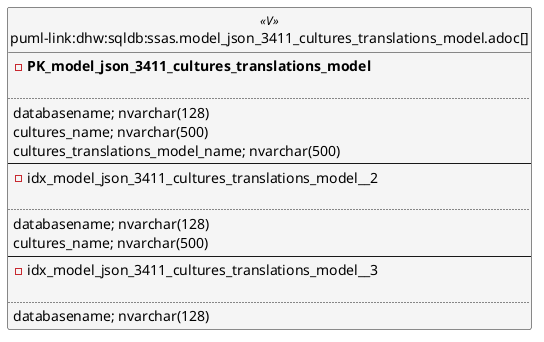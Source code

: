 @startuml
left to right direction
'top to bottom direction
hide circle
'avoide "." issues:
set namespaceSeparator none


skinparam class {
  BackgroundColor White
  BackgroundColor<<FN>> Yellow
  BackgroundColor<<FS>> Yellow
  BackgroundColor<<FT>> LightGray
  BackgroundColor<<IF>> Yellow
  BackgroundColor<<IS>> Yellow
  BackgroundColor<<P>> Aqua
  BackgroundColor<<PC>> Aqua
  BackgroundColor<<SN>> Yellow
  BackgroundColor<<SO>> SlateBlue
  BackgroundColor<<TF>> LightGray
  BackgroundColor<<TR>> Tomato
  BackgroundColor<<U>> White
  BackgroundColor<<V>> WhiteSmoke
  BackgroundColor<<X>> Aqua
  BackgroundColor<<external>> AliceBlue
}


entity "puml-link:dhw:sqldb:ssas.model_json_3411_cultures_translations_model.adoc[]" as ssas.model_json_3411_cultures_translations_model << V >> {
- **PK_model_json_3411_cultures_translations_model**

..
databasename; nvarchar(128)
cultures_name; nvarchar(500)
cultures_translations_model_name; nvarchar(500)
--
- idx_model_json_3411_cultures_translations_model__2

..
databasename; nvarchar(128)
cultures_name; nvarchar(500)
--
- idx_model_json_3411_cultures_translations_model__3

..
databasename; nvarchar(128)
}


@enduml


